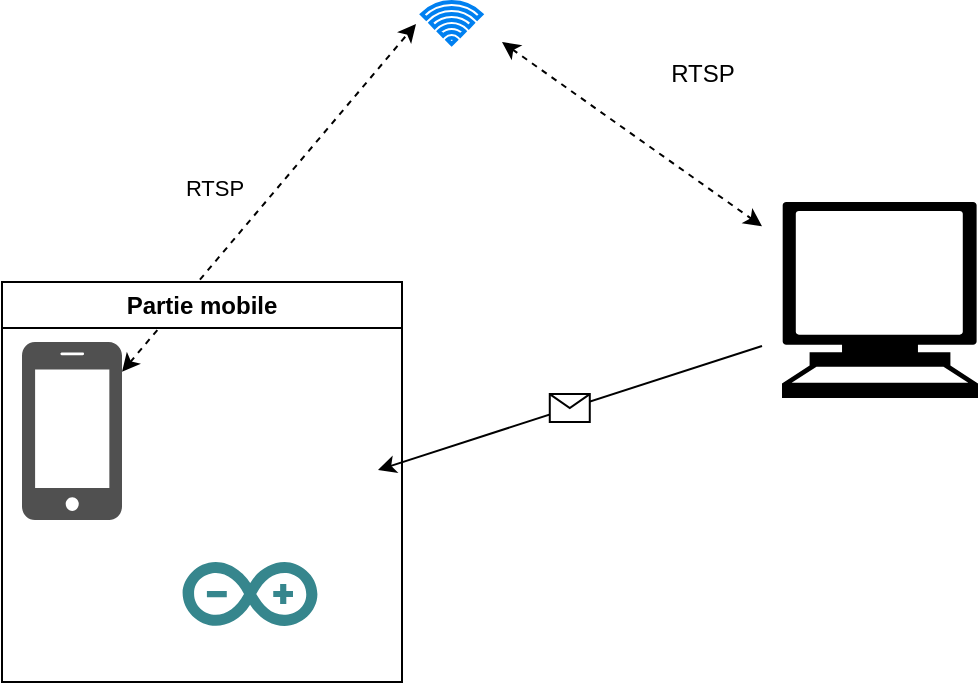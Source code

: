 <mxfile version="24.3.1" type="github">
  <diagram name="Page-1" id="umgqCY9OMrEJ4LGfMz6i">
    <mxGraphModel dx="984" dy="667" grid="1" gridSize="10" guides="1" tooltips="1" connect="1" arrows="1" fold="1" page="1" pageScale="1" pageWidth="827" pageHeight="1169" math="0" shadow="0">
      <root>
        <mxCell id="0" />
        <mxCell id="1" parent="0" />
        <mxCell id="Epj7JIrtIlC2Fcc0TvX--1" value="" style="html=1;verticalLabelPosition=bottom;align=center;labelBackgroundColor=#ffffff;verticalAlign=top;strokeWidth=2;strokeColor=#0080F0;shadow=0;dashed=0;shape=mxgraph.ios7.icons.wifi;pointerEvents=1" vertex="1" parent="1">
          <mxGeometry x="290" y="130" width="29.7" height="21" as="geometry" />
        </mxCell>
        <mxCell id="Epj7JIrtIlC2Fcc0TvX--2" value="" style="html=1;labelBackgroundColor=#ffffff;startArrow=classic;startFill=1;startSize=6;endArrow=classic;endFill=1;endSize=6;jettySize=auto;orthogonalLoop=1;strokeWidth=1;dashed=1;fontSize=14;rounded=0;" edge="1" parent="1">
          <mxGeometry width="60" height="60" relative="1" as="geometry">
            <mxPoint x="330" y="150" as="sourcePoint" />
            <mxPoint x="460" y="242.141" as="targetPoint" />
          </mxGeometry>
        </mxCell>
        <mxCell id="Epj7JIrtIlC2Fcc0TvX--3" value="RTSP" style="text;html=1;align=center;verticalAlign=middle;resizable=0;points=[];autosize=1;strokeColor=none;fillColor=none;" vertex="1" parent="1">
          <mxGeometry x="400" y="151" width="60" height="30" as="geometry" />
        </mxCell>
        <mxCell id="Epj7JIrtIlC2Fcc0TvX--5" value="" style="shape=image;html=1;verticalAlign=top;verticalLabelPosition=bottom;labelBackgroundColor=#ffffff;imageAspect=0;aspect=fixed;image=https://cdn1.iconfinder.com/data/icons/ionicons-fill-vol-2/512/logo-python-128.png" vertex="1" parent="1">
          <mxGeometry x="494" y="240" width="50" height="50" as="geometry" />
        </mxCell>
        <mxCell id="Epj7JIrtIlC2Fcc0TvX--8" value="" style="endArrow=classic;html=1;rounded=0;entryX=1;entryY=0.5;entryDx=0;entryDy=0;" edge="1" parent="1" target="Epj7JIrtIlC2Fcc0TvX--10">
          <mxGeometry relative="1" as="geometry">
            <mxPoint x="460" y="301.984" as="sourcePoint" />
            <mxPoint x="540" y="390" as="targetPoint" />
          </mxGeometry>
        </mxCell>
        <mxCell id="Epj7JIrtIlC2Fcc0TvX--9" value="" style="shape=message;html=1;outlineConnect=0;" vertex="1" parent="Epj7JIrtIlC2Fcc0TvX--8">
          <mxGeometry width="20" height="14" relative="1" as="geometry">
            <mxPoint x="-10" y="-7" as="offset" />
          </mxGeometry>
        </mxCell>
        <mxCell id="Epj7JIrtIlC2Fcc0TvX--12" value="" style="html=1;labelBackgroundColor=#ffffff;startArrow=classic;startFill=1;startSize=6;endArrow=classic;endFill=1;endSize=6;jettySize=auto;orthogonalLoop=1;strokeWidth=1;dashed=1;fontSize=14;rounded=0;entryX=-0.101;entryY=0.524;entryDx=0;entryDy=0;entryPerimeter=0;" edge="1" parent="1" source="Epj7JIrtIlC2Fcc0TvX--13" target="Epj7JIrtIlC2Fcc0TvX--1">
          <mxGeometry width="60" height="60" relative="1" as="geometry">
            <mxPoint x="150" y="260" as="sourcePoint" />
            <mxPoint x="260" y="227" as="targetPoint" />
          </mxGeometry>
        </mxCell>
        <mxCell id="Epj7JIrtIlC2Fcc0TvX--14" value="RTSP" style="edgeLabel;html=1;align=center;verticalAlign=middle;resizable=0;points=[];" vertex="1" connectable="0" parent="Epj7JIrtIlC2Fcc0TvX--12">
          <mxGeometry x="0.043" y="-3" relative="1" as="geometry">
            <mxPoint x="-33" y="-3" as="offset" />
          </mxGeometry>
        </mxCell>
        <mxCell id="Epj7JIrtIlC2Fcc0TvX--15" value="Partie mobile" style="swimlane;whiteSpace=wrap;html=1;" vertex="1" parent="1">
          <mxGeometry x="80" y="270" width="200" height="200" as="geometry" />
        </mxCell>
        <mxCell id="Epj7JIrtIlC2Fcc0TvX--13" value="" style="sketch=0;pointerEvents=1;shadow=0;dashed=0;html=1;strokeColor=none;fillColor=#505050;labelPosition=center;verticalLabelPosition=bottom;verticalAlign=top;outlineConnect=0;align=center;shape=mxgraph.office.devices.cell_phone_iphone_proportional;" vertex="1" parent="Epj7JIrtIlC2Fcc0TvX--15">
          <mxGeometry x="10" y="30" width="50" height="89" as="geometry" />
        </mxCell>
        <mxCell id="Epj7JIrtIlC2Fcc0TvX--10" value="" style="shape=image;html=1;verticalAlign=top;verticalLabelPosition=bottom;labelBackgroundColor=#ffffff;imageAspect=0;aspect=fixed;image=https://cdn2.iconfinder.com/data/icons/electronic-13/480/3-electronic-arduino-chipset-icon-2-128.png" vertex="1" parent="Epj7JIrtIlC2Fcc0TvX--15">
          <mxGeometry x="60" y="30" width="128" height="128" as="geometry" />
        </mxCell>
        <mxCell id="Epj7JIrtIlC2Fcc0TvX--11" value="" style="dashed=0;outlineConnect=0;html=1;align=center;labelPosition=center;verticalLabelPosition=bottom;verticalAlign=top;shape=mxgraph.weblogos.arduino;fillColor=#36868D;strokeColor=none" vertex="1" parent="Epj7JIrtIlC2Fcc0TvX--15">
          <mxGeometry x="90.3" y="140" width="67.4" height="32" as="geometry" />
        </mxCell>
        <mxCell id="Epj7JIrtIlC2Fcc0TvX--16" value="" style="shape=mxgraph.signs.tech.computer;html=1;pointerEvents=1;fillColor=#000000;strokeColor=none;verticalLabelPosition=bottom;verticalAlign=top;align=center;" vertex="1" parent="1">
          <mxGeometry x="470" y="230" width="98" height="98" as="geometry" />
        </mxCell>
      </root>
    </mxGraphModel>
  </diagram>
</mxfile>
